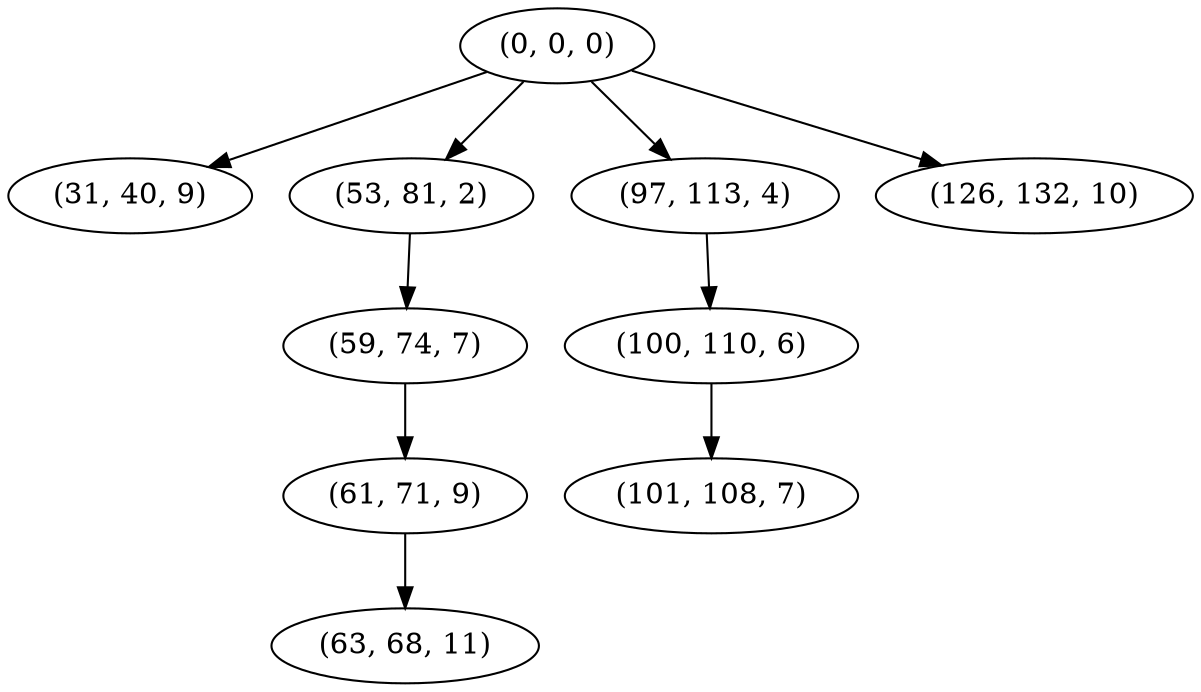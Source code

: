 digraph tree {
    "(0, 0, 0)";
    "(31, 40, 9)";
    "(53, 81, 2)";
    "(59, 74, 7)";
    "(61, 71, 9)";
    "(63, 68, 11)";
    "(97, 113, 4)";
    "(100, 110, 6)";
    "(101, 108, 7)";
    "(126, 132, 10)";
    "(0, 0, 0)" -> "(31, 40, 9)";
    "(0, 0, 0)" -> "(53, 81, 2)";
    "(0, 0, 0)" -> "(97, 113, 4)";
    "(0, 0, 0)" -> "(126, 132, 10)";
    "(53, 81, 2)" -> "(59, 74, 7)";
    "(59, 74, 7)" -> "(61, 71, 9)";
    "(61, 71, 9)" -> "(63, 68, 11)";
    "(97, 113, 4)" -> "(100, 110, 6)";
    "(100, 110, 6)" -> "(101, 108, 7)";
}
